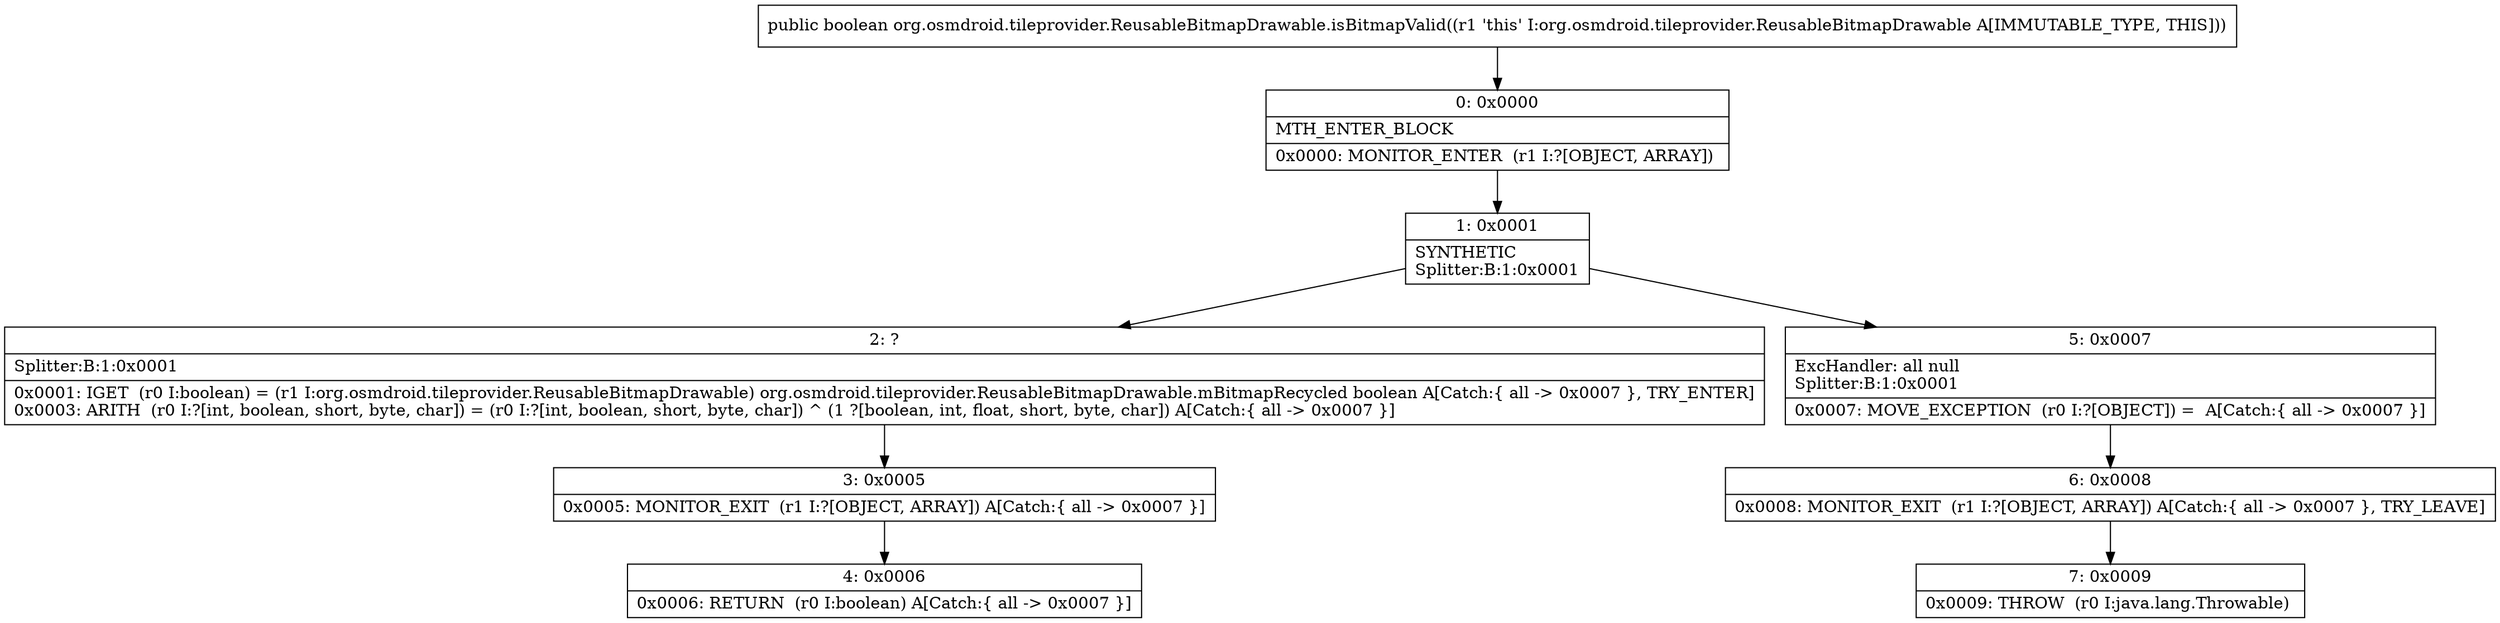 digraph "CFG fororg.osmdroid.tileprovider.ReusableBitmapDrawable.isBitmapValid()Z" {
Node_0 [shape=record,label="{0\:\ 0x0000|MTH_ENTER_BLOCK\l|0x0000: MONITOR_ENTER  (r1 I:?[OBJECT, ARRAY]) \l}"];
Node_1 [shape=record,label="{1\:\ 0x0001|SYNTHETIC\lSplitter:B:1:0x0001\l}"];
Node_2 [shape=record,label="{2\:\ ?|Splitter:B:1:0x0001\l|0x0001: IGET  (r0 I:boolean) = (r1 I:org.osmdroid.tileprovider.ReusableBitmapDrawable) org.osmdroid.tileprovider.ReusableBitmapDrawable.mBitmapRecycled boolean A[Catch:\{ all \-\> 0x0007 \}, TRY_ENTER]\l0x0003: ARITH  (r0 I:?[int, boolean, short, byte, char]) = (r0 I:?[int, boolean, short, byte, char]) ^ (1 ?[boolean, int, float, short, byte, char]) A[Catch:\{ all \-\> 0x0007 \}]\l}"];
Node_3 [shape=record,label="{3\:\ 0x0005|0x0005: MONITOR_EXIT  (r1 I:?[OBJECT, ARRAY]) A[Catch:\{ all \-\> 0x0007 \}]\l}"];
Node_4 [shape=record,label="{4\:\ 0x0006|0x0006: RETURN  (r0 I:boolean) A[Catch:\{ all \-\> 0x0007 \}]\l}"];
Node_5 [shape=record,label="{5\:\ 0x0007|ExcHandler: all null\lSplitter:B:1:0x0001\l|0x0007: MOVE_EXCEPTION  (r0 I:?[OBJECT]) =  A[Catch:\{ all \-\> 0x0007 \}]\l}"];
Node_6 [shape=record,label="{6\:\ 0x0008|0x0008: MONITOR_EXIT  (r1 I:?[OBJECT, ARRAY]) A[Catch:\{ all \-\> 0x0007 \}, TRY_LEAVE]\l}"];
Node_7 [shape=record,label="{7\:\ 0x0009|0x0009: THROW  (r0 I:java.lang.Throwable) \l}"];
MethodNode[shape=record,label="{public boolean org.osmdroid.tileprovider.ReusableBitmapDrawable.isBitmapValid((r1 'this' I:org.osmdroid.tileprovider.ReusableBitmapDrawable A[IMMUTABLE_TYPE, THIS])) }"];
MethodNode -> Node_0;
Node_0 -> Node_1;
Node_1 -> Node_2;
Node_1 -> Node_5;
Node_2 -> Node_3;
Node_3 -> Node_4;
Node_5 -> Node_6;
Node_6 -> Node_7;
}

